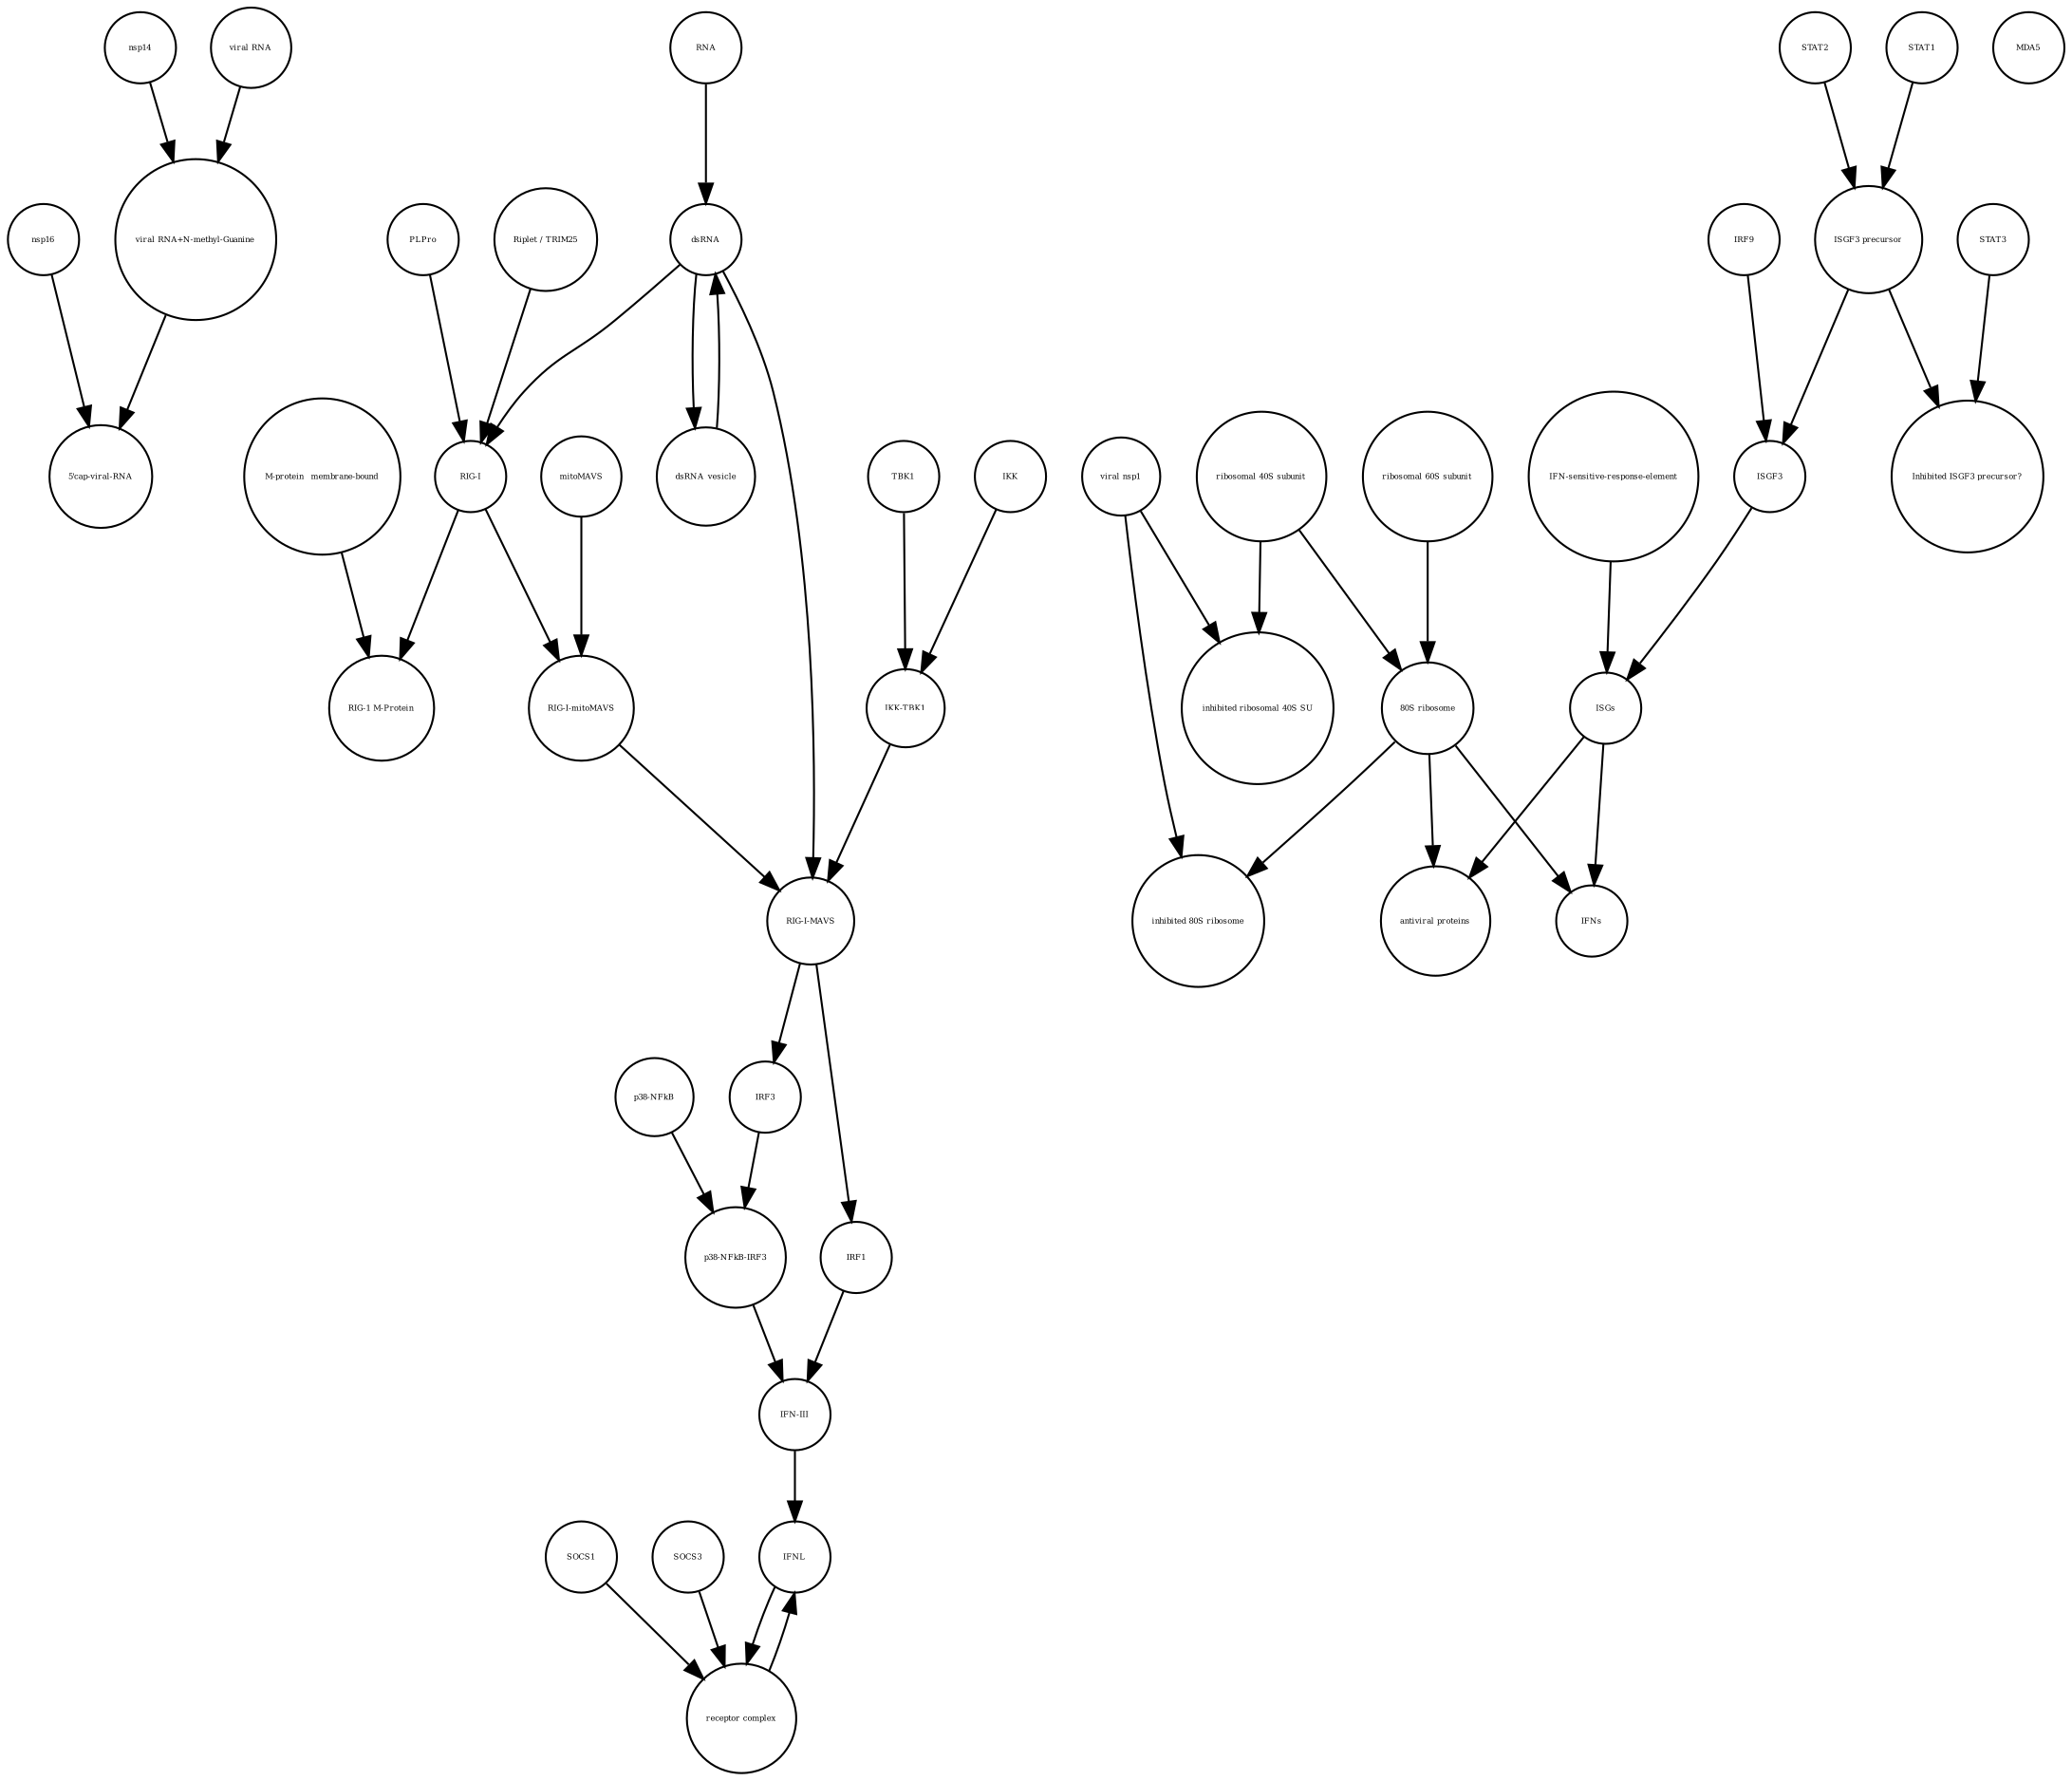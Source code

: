 strict digraph  {
nsp16 [annotation="", bipartite=0, cls=macromolecule, fontsize=4, label=nsp16, shape=circle];
"IKK-TBK1" [annotation="", bipartite=0, cls=complex, fontsize=4, label="IKK-TBK1", shape=circle];
"viral nsp1" [annotation="", bipartite=0, cls=macromolecule, fontsize=4, label="viral nsp1", shape=circle];
"inhibited 80S ribosome" [annotation="", bipartite=0, cls=complex, fontsize=4, label="inhibited 80S ribosome", shape=circle];
"Inhibited ISGF3 precursor?" [annotation="", bipartite=0, cls=complex, fontsize=4, label="Inhibited ISGF3 precursor?", shape=circle];
IRF3 [annotation="", bipartite=0, cls=macromolecule, fontsize=4, label=IRF3, shape=circle];
"80S ribosome" [annotation="", bipartite=0, cls=complex, fontsize=4, label="80S ribosome", shape=circle];
"IFN-sensitive-response-element" [annotation="", bipartite=0, cls="nucleic acid feature", fontsize=4, label="IFN-sensitive-response-element", shape=circle];
dsRNA [annotation="", bipartite=0, cls="nucleic acid feature", fontsize=4, label=dsRNA, shape=circle];
"M-protein_ membrane-bound" [annotation="", bipartite=0, cls=macromolecule, fontsize=4, label="M-protein_ membrane-bound", shape=circle];
IRF9 [annotation="", bipartite=0, cls=macromolecule, fontsize=4, label=IRF9, shape=circle];
ISGs [annotation="", bipartite=0, cls="nucleic acid feature", fontsize=4, label=ISGs, shape=circle];
ISGF3 [annotation="", bipartite=0, cls=complex, fontsize=4, label=ISGF3, shape=circle];
"ISGF3 precursor" [annotation="", bipartite=0, cls=complex, fontsize=4, label="ISGF3 precursor", shape=circle];
"ribosomal 40S subunit" [annotation="", bipartite=0, cls=complex, fontsize=4, label="ribosomal 40S subunit", shape=circle];
IFNs [annotation="", bipartite=0, cls=macromolecule, fontsize=4, label=IFNs, shape=circle];
SOCS1 [annotation="", bipartite=0, cls=macromolecule, fontsize=4, label=SOCS1, shape=circle];
TBK1 [annotation="", bipartite=0, cls=macromolecule, fontsize=4, label=TBK1, shape=circle];
nsp14 [annotation="", bipartite=0, cls=macromolecule, fontsize=4, label=nsp14, shape=circle];
"IFN-III" [annotation="", bipartite=0, cls=macromolecule, fontsize=4, label="IFN-III", shape=circle];
STAT2 [annotation="", bipartite=0, cls=macromolecule, fontsize=4, label=STAT2, shape=circle];
"RIG-1 M-Protein" [annotation="", bipartite=0, cls=complex, fontsize=4, label="RIG-1 M-Protein", shape=circle];
PLPro [annotation="", bipartite=0, cls=macromolecule, fontsize=4, label=PLPro, shape=circle];
"Riplet / TRIM25" [annotation="", bipartite=0, cls=macromolecule, fontsize=4, label="Riplet / TRIM25", shape=circle];
dsRNA_vesicle [annotation="", bipartite=0, cls="nucleic acid feature", fontsize=4, label=dsRNA_vesicle, shape=circle];
"viral RNA" [annotation="", bipartite=0, cls="nucleic acid feature", fontsize=4, label="viral RNA", shape=circle];
"viral RNA+N-methyl-Guanine" [annotation="", bipartite=0, cls="nucleic acid feature", fontsize=4, label="viral RNA+N-methyl-Guanine", shape=circle];
"RIG-I-MAVS" [annotation="", bipartite=0, cls=complex, fontsize=4, label="RIG-I-MAVS", shape=circle];
"receptor complex" [annotation="", bipartite=0, cls=complex, fontsize=4, label="receptor complex", shape=circle];
"p38-NFkB-IRF3" [annotation="", bipartite=0, cls=complex, fontsize=4, label="p38-NFkB-IRF3", shape=circle];
RNA [annotation="", bipartite=0, cls="nucleic acid feature", fontsize=4, label=RNA, shape=circle];
IFNL [annotation="", bipartite=0, cls=macromolecule, fontsize=4, label=IFNL, shape=circle];
"5'cap-viral-RNA" [annotation="", bipartite=0, cls="nucleic acid feature", fontsize=4, label="5'cap-viral-RNA", shape=circle];
IRF1 [annotation="", bipartite=0, cls=macromolecule, fontsize=4, label=IRF1, shape=circle];
IKK [annotation="", bipartite=0, cls=macromolecule, fontsize=4, label=IKK, shape=circle];
SOCS3 [annotation="", bipartite=0, cls=macromolecule, fontsize=4, label=SOCS3, shape=circle];
"p38-NFkB" [annotation="", bipartite=0, cls=complex, fontsize=4, label="p38-NFkB", shape=circle];
"RIG-I" [annotation="", bipartite=0, cls=macromolecule, fontsize=4, label="RIG-I", shape=circle];
STAT3 [annotation="", bipartite=0, cls=macromolecule, fontsize=4, label=STAT3, shape=circle];
mitoMAVS [annotation="", bipartite=0, cls=macromolecule, fontsize=4, label=mitoMAVS, shape=circle];
STAT1 [annotation="", bipartite=0, cls=macromolecule, fontsize=4, label=STAT1, shape=circle];
"antiviral proteins" [annotation="", bipartite=0, cls=macromolecule, fontsize=4, label="antiviral proteins", shape=circle];
MDA5 [annotation="", bipartite=0, cls=macromolecule, fontsize=4, label=MDA5, shape=circle];
"RIG-I-mitoMAVS" [annotation="", bipartite=0, cls=complex, fontsize=4, label="RIG-I-mitoMAVS", shape=circle];
"inhibited ribosomal 40S SU" [annotation="urn_miriam_doi_10.1101%2F2020.05.18.102467", bipartite=0, cls=complex, fontsize=4, label="inhibited ribosomal 40S SU", shape=circle];
"ribosomal 60S subunit" [annotation="", bipartite=0, cls=complex, fontsize=4, label="ribosomal 60S subunit", shape=circle];
nsp16 -> "5'cap-viral-RNA"  [annotation="urn_miriam_doi_10.1016%2Fj.chom.2020.05.008", interaction_type=catalysis];
"IKK-TBK1" -> "RIG-I-MAVS"  [annotation="", interaction_type=production];
"viral nsp1" -> "inhibited ribosomal 40S SU"  [annotation="", interaction_type=production];
"viral nsp1" -> "inhibited 80S ribosome"  [annotation="", interaction_type=production];
IRF3 -> "p38-NFkB-IRF3"  [annotation="", interaction_type=production];
"80S ribosome" -> IFNs  [annotation="", interaction_type=catalysis];
"80S ribosome" -> "inhibited 80S ribosome"  [annotation="", interaction_type=production];
"80S ribosome" -> "antiviral proteins"  [annotation="", interaction_type=catalysis];
"IFN-sensitive-response-element" -> ISGs  [annotation="", interaction_type=production];
dsRNA -> "RIG-I-MAVS"  [annotation="", interaction_type="necessary stimulation"];
dsRNA -> dsRNA_vesicle  [annotation="", interaction_type=production];
dsRNA -> "RIG-I"  [annotation="", interaction_type="necessary stimulation"];
"M-protein_ membrane-bound" -> "RIG-1 M-Protein"  [annotation="", interaction_type=production];
IRF9 -> ISGF3  [annotation="", interaction_type=production];
ISGs -> IFNs  [annotation="", interaction_type=production];
ISGs -> "antiviral proteins"  [annotation="", interaction_type=production];
ISGF3 -> ISGs  [annotation="", interaction_type="necessary stimulation"];
"ISGF3 precursor" -> ISGF3  [annotation="", interaction_type=production];
"ISGF3 precursor" -> "Inhibited ISGF3 precursor?"  [annotation="", interaction_type=production];
"ribosomal 40S subunit" -> "inhibited ribosomal 40S SU"  [annotation="", interaction_type=production];
"ribosomal 40S subunit" -> "80S ribosome"  [annotation="", interaction_type=production];
SOCS1 -> "receptor complex"  [annotation="", interaction_type=production];
TBK1 -> "IKK-TBK1"  [annotation="", interaction_type=production];
nsp14 -> "viral RNA+N-methyl-Guanine"  [annotation="", interaction_type=catalysis];
"IFN-III" -> IFNL  [annotation="", interaction_type=production];
STAT2 -> "ISGF3 precursor"  [annotation="", interaction_type=production];
PLPro -> "RIG-I"  [annotation="", interaction_type=catalysis];
"Riplet / TRIM25" -> "RIG-I"  [annotation="", interaction_type=catalysis];
dsRNA_vesicle -> dsRNA  [annotation="", interaction_type=production];
"viral RNA" -> "viral RNA+N-methyl-Guanine"  [annotation="", interaction_type=production];
"viral RNA+N-methyl-Guanine" -> "5'cap-viral-RNA"  [annotation="", interaction_type=production];
"RIG-I-MAVS" -> IRF3  [annotation="", interaction_type=stimulation];
"RIG-I-MAVS" -> IRF1  [annotation="", interaction_type=catalysis];
"receptor complex" -> IFNL  [annotation="", interaction_type=production];
"p38-NFkB-IRF3" -> "IFN-III"  [annotation="", interaction_type=stimulation];
RNA -> dsRNA  [annotation="", interaction_type=production];
IFNL -> "receptor complex"  [annotation="", interaction_type=stimulation];
IRF1 -> "IFN-III"  [annotation="", interaction_type=stimulation];
IKK -> "IKK-TBK1"  [annotation="", interaction_type=production];
SOCS3 -> "receptor complex"  [annotation="", interaction_type=production];
"p38-NFkB" -> "p38-NFkB-IRF3"  [annotation="", interaction_type=production];
"RIG-I" -> "RIG-1 M-Protein"  [annotation="", interaction_type=production];
"RIG-I" -> "RIG-I-mitoMAVS"  [annotation="", interaction_type=production];
STAT3 -> "Inhibited ISGF3 precursor?"  [annotation="", interaction_type=production];
mitoMAVS -> "RIG-I-mitoMAVS"  [annotation="", interaction_type=production];
STAT1 -> "ISGF3 precursor"  [annotation="", interaction_type=production];
"RIG-I-mitoMAVS" -> "RIG-I-MAVS"  [annotation="", interaction_type=production];
"ribosomal 60S subunit" -> "80S ribosome"  [annotation="", interaction_type=production];
}
